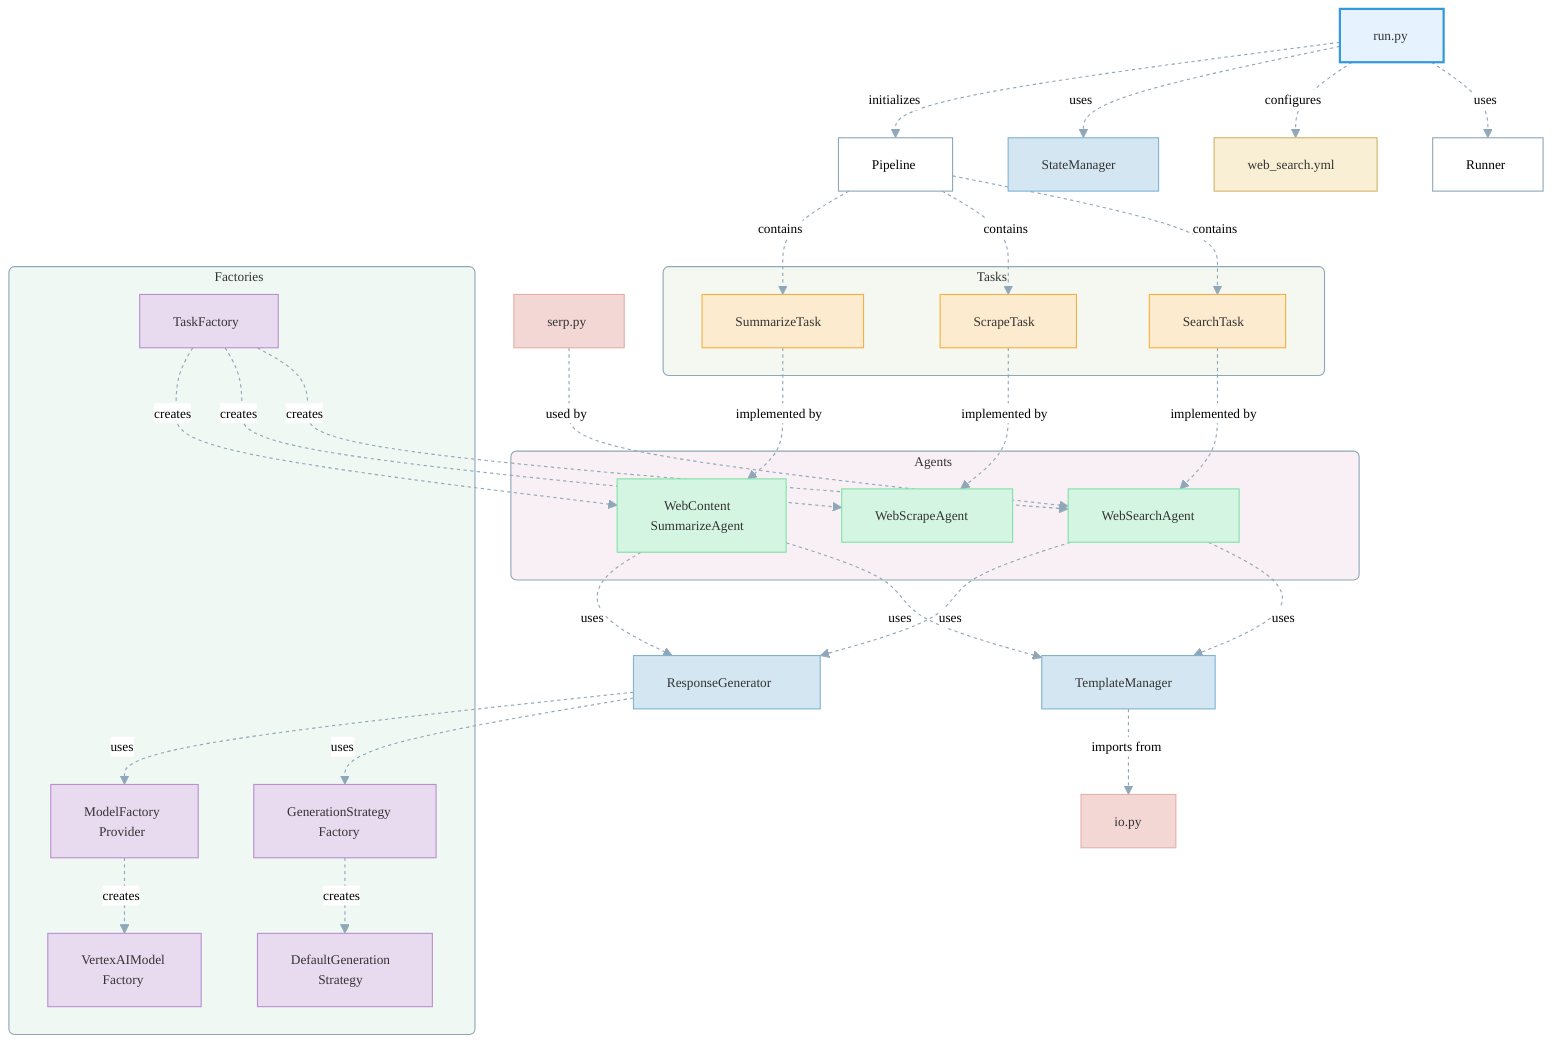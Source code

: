 %%{init: {
  'theme': 'neutral',
  'themeVariables': {
    'primaryColor': '#f0f4f8',
    'primaryTextColor': '#333',
    'primaryBorderColor': '#8fa7b8',
    'lineColor': '#8fa7b8',
    'secondaryColor': '#f8f0f4',
    'tertiaryColor': '#f4f8f0',
    'fontFamily': 'Trebuchet MS, Arial, sans-serif',
    'fontSize': '12px'
  }
}}%%

graph TD
    classDef default fill:#fff,stroke:#8fa7b8,stroke-width:1px;
    classDef entrypoint fill:#e6f3ff,color:#333,stroke:#3498db,stroke-width:2px;
    classDef config fill:#f9efd4,color:#333,stroke:#d4b26a;
    classDef core fill:#d4e6f1,color:#333,stroke:#7fb3d5;
    classDef agent fill:#d5f5e3,color:#333,stroke:#82e0aa;
    classDef task fill:#fdebd0,color:#333,stroke:#f5b041;
    classDef factory fill:#e8daef,color:#333,stroke:#bb8fce;
    classDef strategy fill:#d6eaf8,color:#333,stroke:#85c1e9;
    classDef util fill:#f2d7d5,color:#333,stroke:#e6b0aa;

    A[run.py] -->|uses| B[Runner]
    A -->|configures| C[web_search.yml]
    A -->|uses| D[StateManager]
    A -->|initializes| E[Pipeline]

    E -->|contains| F[SearchTask]
    E -->|contains| G[ScrapeTask]
    E -->|contains| H[SummarizeTask]

    F -.->|implemented by| I[WebSearchAgent]
    G -.->|implemented by| J[WebScrapeAgent]
    H -.->|implemented by| K[WebContent<br>SummarizeAgent]

    I & K -->|uses| L[TemplateManager]
    I & K -->|uses| M[ResponseGenerator]

    L -->|imports from| N[io.py]
    M -->|uses| O[GenerationStrategy<br>Factory]
    M -->|uses| P[ModelFactory<br>Provider]

    O -->|creates| Q[DefaultGeneration<br>Strategy]
    P -->|creates| R[VertexAIModel<br>Factory]

    S[TaskFactory] -.->|creates| I & J & K

    T[serp.py] -->|used by| I

    class A entrypoint;
    class C config;
    class D,L,M core;
    class I,J,K agent;
    class F,G,H task;
    class N,T util;
    class O,P,Q,R,S factory;

    linkStyle default stroke:#8fa7b8,stroke-width:1px,stroke-dasharray: 3 3;

    subgraph Tasks
        F
        G
        H
    end

    subgraph Agents
        I
        J
        K
    end

    subgraph Factories
        O
        P
        Q
        R
        S
    end

    style Tasks fill:#f4f8f0,stroke:#8fa7b8,stroke-width:1px,rx:5,ry:5;
    style Agents fill:#f8f0f4,stroke:#8fa7b8,stroke-width:1px,rx:5,ry:5;
    style Factories fill:#f0f8f4,stroke:#8fa7b8,stroke-width:1px,rx:5,ry:5;